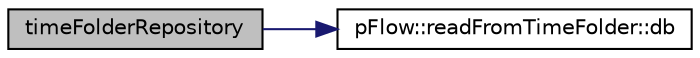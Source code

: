 digraph "timeFolderRepository"
{
 // LATEX_PDF_SIZE
  edge [fontname="Helvetica",fontsize="10",labelfontname="Helvetica",labelfontsize="10"];
  node [fontname="Helvetica",fontsize="10",shape=record];
  rankdir="LR";
  Node1 [label="timeFolderRepository",height=0.2,width=0.4,color="black", fillcolor="grey75", style="filled", fontcolor="black",tooltip=" "];
  Node1 -> Node2 [color="midnightblue",fontsize="10",style="solid",fontname="Helvetica"];
  Node2 [label="pFlow::readFromTimeFolder::db",height=0.2,width=0.4,color="black", fillcolor="white", style="filled",URL="$classpFlow_1_1readFromTimeFolder.html#a2cc2b6be86b1c0ece8c6b01797caf07f",tooltip=" "];
}
